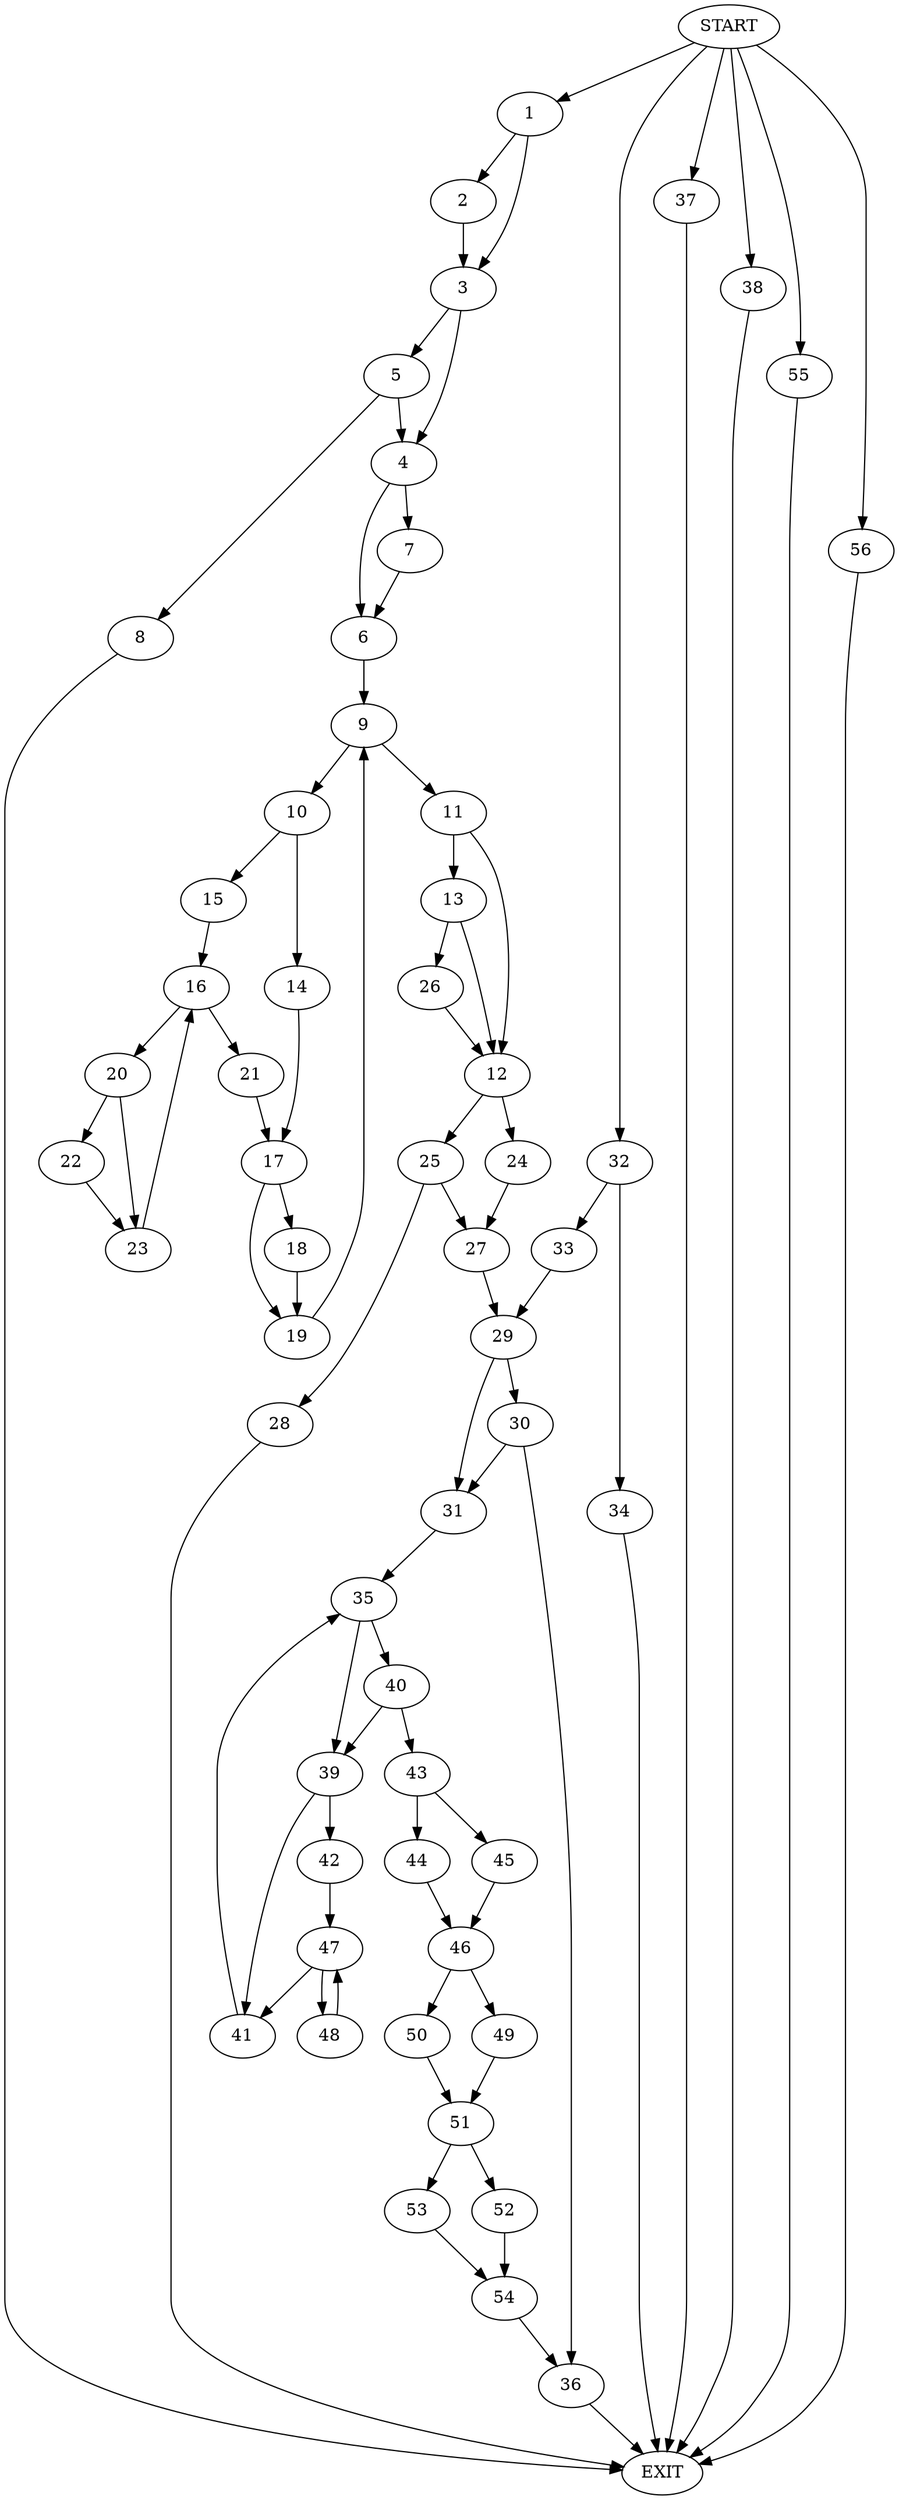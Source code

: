 digraph {
0 [label="START"]
57 [label="EXIT"]
0 -> 1
1 -> 2
1 -> 3
3 -> 4
3 -> 5
2 -> 3
4 -> 6
4 -> 7
5 -> 8
5 -> 4
8 -> 57
7 -> 6
6 -> 9
9 -> 10
9 -> 11
11 -> 12
11 -> 13
10 -> 14
10 -> 15
15 -> 16
14 -> 17
17 -> 18
17 -> 19
16 -> 20
16 -> 21
20 -> 22
20 -> 23
21 -> 17
22 -> 23
23 -> 16
18 -> 19
19 -> 9
12 -> 24
12 -> 25
13 -> 12
13 -> 26
26 -> 12
25 -> 27
25 -> 28
24 -> 27
27 -> 29
28 -> 57
29 -> 30
29 -> 31
0 -> 32
32 -> 33
32 -> 34
33 -> 29
34 -> 57
31 -> 35
30 -> 36
30 -> 31
0 -> 37
37 -> 57
0 -> 38
38 -> 57
36 -> 57
35 -> 39
35 -> 40
39 -> 41
39 -> 42
40 -> 39
40 -> 43
43 -> 44
43 -> 45
45 -> 46
44 -> 46
41 -> 35
42 -> 47
47 -> 41
47 -> 48
48 -> 47
46 -> 49
46 -> 50
49 -> 51
50 -> 51
51 -> 52
51 -> 53
53 -> 54
52 -> 54
54 -> 36
0 -> 55
55 -> 57
0 -> 56
56 -> 57
}

